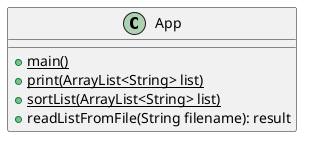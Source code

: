 @startuml
class App {
+{static} main()
+{static} print(ArrayList<String> list)
+{static} sortList(ArrayList<String> list)
+readListFromFile(String filename): result
}
@enduml